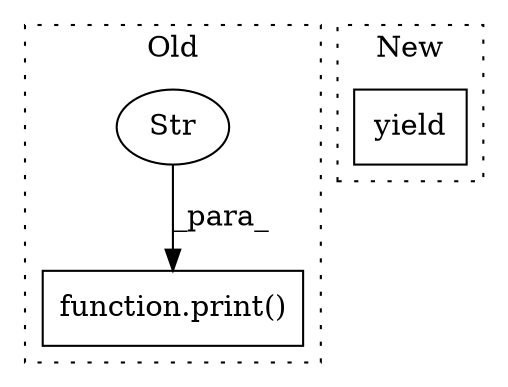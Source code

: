 digraph G {
subgraph cluster0 {
1 [label="function.print()" a="75" s="2103,2126" l="6,1" shape="box"];
3 [label="Str" a="66" s="2109" l="9" shape="ellipse"];
label = "Old";
style="dotted";
}
subgraph cluster1 {
2 [label="yield" a="105" s="2770" l="6" shape="box"];
label = "New";
style="dotted";
}
3 -> 1 [label="_para_"];
}